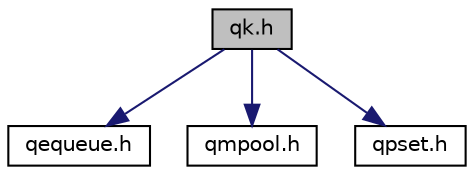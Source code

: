digraph "qk.h"
{
 // LATEX_PDF_SIZE
  edge [fontname="Helvetica",fontsize="10",labelfontname="Helvetica",labelfontsize="10"];
  node [fontname="Helvetica",fontsize="10",shape=record];
  Node1 [label="qk.h",height=0.2,width=0.4,color="black", fillcolor="grey75", style="filled", fontcolor="black",tooltip="QK/C (preemptive non-blocking kernel) platform-independent public interface."];
  Node1 -> Node2 [color="midnightblue",fontsize="10",style="solid",fontname="Helvetica"];
  Node2 [label="qequeue.h",height=0.2,width=0.4,color="black", fillcolor="white", style="filled",URL="$qequeue_8h.html",tooltip="QP natvie, platform-independent, thread-safe event queue interface."];
  Node1 -> Node3 [color="midnightblue",fontsize="10",style="solid",fontname="Helvetica"];
  Node3 [label="qmpool.h",height=0.2,width=0.4,color="black", fillcolor="white", style="filled",URL="$qmpool_8h.html",tooltip="QP native, platform-independent memory pool QMPool interface."];
  Node1 -> Node4 [color="midnightblue",fontsize="10",style="solid",fontname="Helvetica"];
  Node4 [label="qpset.h",height=0.2,width=0.4,color="black", fillcolor="white", style="filled",URL="$qpset_8h.html",tooltip="QP native, platform-independent priority sets of 32 or 64 elements."];
}
